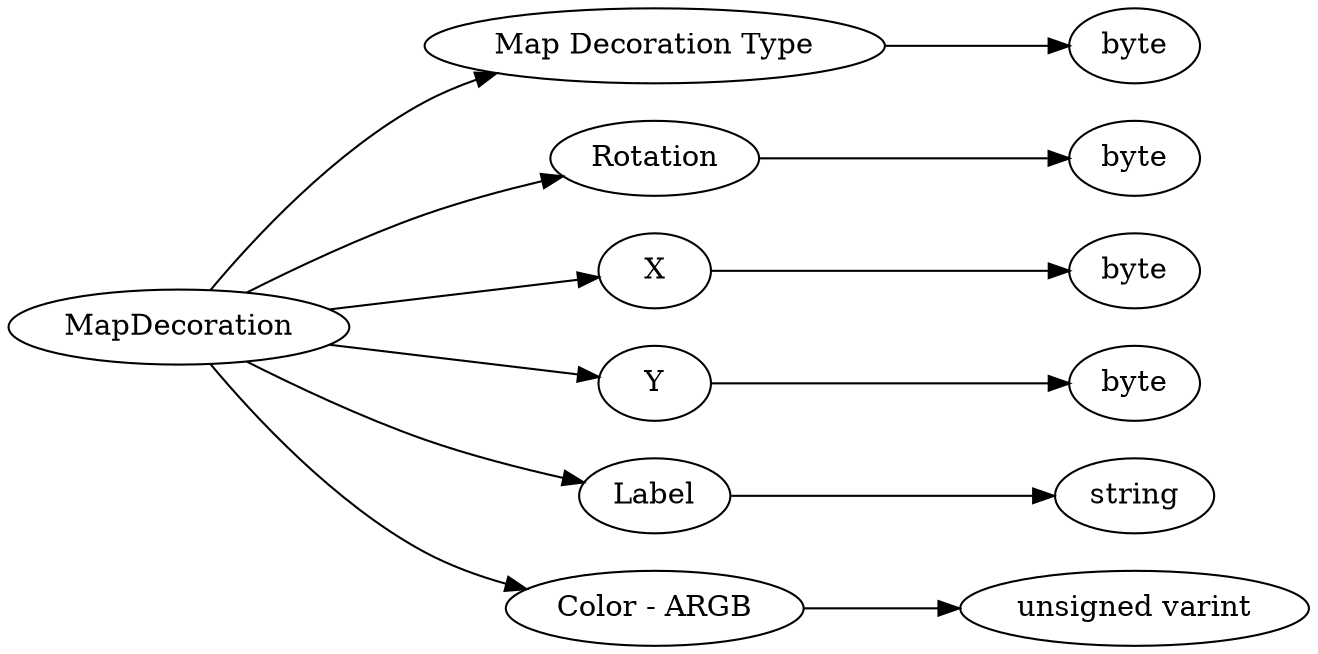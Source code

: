 digraph "MapDecoration" {
rankdir = LR
60
60 -> 61
61 -> 62
60 -> 63
63 -> 64
60 -> 65
65 -> 66
60 -> 67
67 -> 68
60 -> 69
69 -> 70
60 -> 71
71 -> 72

60 [label="MapDecoration",comment="name: \"MapDecoration\", typeName: \"\", id: 60, branchId: 0, recurseId: -1, attributes: 0, notes: \"\""];
61 [label="Map Decoration Type",comment="name: \"Map Decoration Type\", typeName: \"\", id: 61, branchId: 0, recurseId: -1, attributes: 0, notes: \"\""];
62 [label="byte",comment="name: \"byte\", typeName: \"\", id: 62, branchId: 0, recurseId: -1, attributes: 512, notes: \"\""];
63 [label="Rotation",comment="name: \"Rotation\", typeName: \"\", id: 63, branchId: 0, recurseId: -1, attributes: 0, notes: \"\""];
64 [label="byte",comment="name: \"byte\", typeName: \"\", id: 64, branchId: 0, recurseId: -1, attributes: 512, notes: \"\""];
65 [label="X",comment="name: \"X\", typeName: \"\", id: 65, branchId: 0, recurseId: -1, attributes: 0, notes: \"\""];
66 [label="byte",comment="name: \"byte\", typeName: \"\", id: 66, branchId: 0, recurseId: -1, attributes: 512, notes: \"\""];
67 [label="Y",comment="name: \"Y\", typeName: \"\", id: 67, branchId: 0, recurseId: -1, attributes: 0, notes: \"\""];
68 [label="byte",comment="name: \"byte\", typeName: \"\", id: 68, branchId: 0, recurseId: -1, attributes: 512, notes: \"\""];
69 [label="Label",comment="name: \"Label\", typeName: \"\", id: 69, branchId: 0, recurseId: -1, attributes: 0, notes: \"\""];
70 [label="string",comment="name: \"string\", typeName: \"\", id: 70, branchId: 0, recurseId: -1, attributes: 512, notes: \"\""];
71 [label="Color - ARGB",comment="name: \"Color - ARGB\", typeName: \"\", id: 71, branchId: 0, recurseId: -1, attributes: 0, notes: \"\""];
72 [label="unsigned varint",comment="name: \"unsigned varint\", typeName: \"\", id: 72, branchId: 0, recurseId: -1, attributes: 512, notes: \"\""];
{ rank = max;62;64;66;68;70;72}

}
